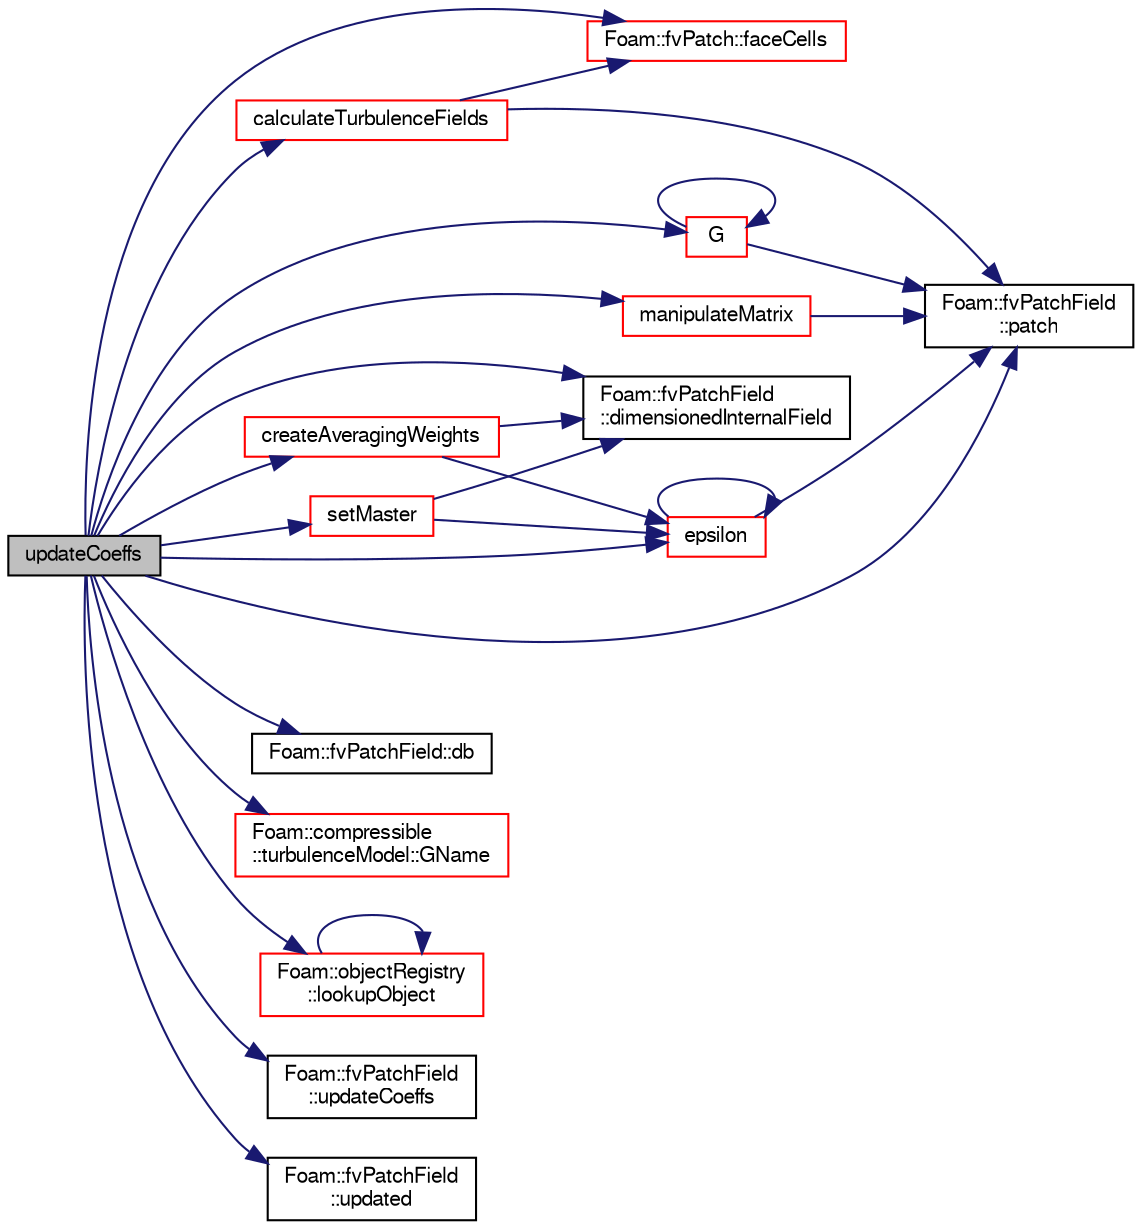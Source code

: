 digraph "updateCoeffs"
{
  bgcolor="transparent";
  edge [fontname="FreeSans",fontsize="10",labelfontname="FreeSans",labelfontsize="10"];
  node [fontname="FreeSans",fontsize="10",shape=record];
  rankdir="LR";
  Node2174 [label="updateCoeffs",height=0.2,width=0.4,color="black", fillcolor="grey75", style="filled", fontcolor="black"];
  Node2174 -> Node2175 [color="midnightblue",fontsize="10",style="solid",fontname="FreeSans"];
  Node2175 [label="calculateTurbulenceFields",height=0.2,width=0.4,color="red",URL="$a30682.html#ae66449fc0b530766847f6369c9d47e9e",tooltip="Main driver to calculate the turbulence fields. "];
  Node2175 -> Node2226 [color="midnightblue",fontsize="10",style="solid",fontname="FreeSans"];
  Node2226 [label="Foam::fvPatch::faceCells",height=0.2,width=0.4,color="red",URL="$a22870.html#afbfac825732ef2770fff4261b4e930e9",tooltip="Return faceCells. "];
  Node2175 -> Node2225 [color="midnightblue",fontsize="10",style="solid",fontname="FreeSans"];
  Node2225 [label="Foam::fvPatchField\l::patch",height=0.2,width=0.4,color="black",URL="$a22354.html#aca0923a4611f6166ffd8fa14d81864a4",tooltip="Return patch. "];
  Node2174 -> Node2250 [color="midnightblue",fontsize="10",style="solid",fontname="FreeSans"];
  Node2250 [label="createAveragingWeights",height=0.2,width=0.4,color="red",URL="$a30682.html#a7e3f26a2eb2d1d475fca3c80c5fa26f0",tooltip="Create the averaging weights for cells which are bounded by. "];
  Node2250 -> Node2248 [color="midnightblue",fontsize="10",style="solid",fontname="FreeSans"];
  Node2248 [label="Foam::fvPatchField\l::dimensionedInternalField",height=0.2,width=0.4,color="black",URL="$a22354.html#a1067b719c3281eb98ffda55196ca2033",tooltip="Return dimensioned internal field reference. "];
  Node2250 -> Node2249 [color="midnightblue",fontsize="10",style="solid",fontname="FreeSans"];
  Node2249 [label="epsilon",height=0.2,width=0.4,color="red",URL="$a30682.html#a9b1505024fca6dec524936103c6a9e78",tooltip="Return non-const access to the master&#39;s epsilon field. "];
  Node2249 -> Node2249 [color="midnightblue",fontsize="10",style="solid",fontname="FreeSans"];
  Node2249 -> Node2225 [color="midnightblue",fontsize="10",style="solid",fontname="FreeSans"];
  Node2174 -> Node2550 [color="midnightblue",fontsize="10",style="solid",fontname="FreeSans"];
  Node2550 [label="Foam::fvPatchField::db",height=0.2,width=0.4,color="black",URL="$a22354.html#a65cc75d9f80b1df5c3184fb2274a97f1",tooltip="Return local objectRegistry. "];
  Node2174 -> Node2248 [color="midnightblue",fontsize="10",style="solid",fontname="FreeSans"];
  Node2174 -> Node2249 [color="midnightblue",fontsize="10",style="solid",fontname="FreeSans"];
  Node2174 -> Node2226 [color="midnightblue",fontsize="10",style="solid",fontname="FreeSans"];
  Node2174 -> Node2551 [color="midnightblue",fontsize="10",style="solid",fontname="FreeSans"];
  Node2551 [label="G",height=0.2,width=0.4,color="red",URL="$a30682.html#ad35ace611250c5f497f21747c0920fec",tooltip="Return non-const access to the master&#39;s G field. "];
  Node2551 -> Node2551 [color="midnightblue",fontsize="10",style="solid",fontname="FreeSans"];
  Node2551 -> Node2225 [color="midnightblue",fontsize="10",style="solid",fontname="FreeSans"];
  Node2174 -> Node2552 [color="midnightblue",fontsize="10",style="solid",fontname="FreeSans"];
  Node2552 [label="Foam::compressible\l::turbulenceModel::GName",height=0.2,width=0.4,color="red",URL="$a30818.html#a530c14556551704a03baa28ac70a78a0",tooltip="Helper function to return the nam eof the turbulence G field. "];
  Node2174 -> Node2553 [color="midnightblue",fontsize="10",style="solid",fontname="FreeSans"];
  Node2553 [label="Foam::objectRegistry\l::lookupObject",height=0.2,width=0.4,color="red",URL="$a26326.html#a8b49296f8410366342c524250612c2aa",tooltip="Lookup and return the object of the given Type. "];
  Node2553 -> Node2553 [color="midnightblue",fontsize="10",style="solid",fontname="FreeSans"];
  Node2174 -> Node2554 [color="midnightblue",fontsize="10",style="solid",fontname="FreeSans"];
  Node2554 [label="manipulateMatrix",height=0.2,width=0.4,color="red",URL="$a30682.html#a3f0cafc1e1afd9a71ada8385e3fa343a",tooltip="Manipulate matrix. "];
  Node2554 -> Node2225 [color="midnightblue",fontsize="10",style="solid",fontname="FreeSans"];
  Node2174 -> Node2225 [color="midnightblue",fontsize="10",style="solid",fontname="FreeSans"];
  Node2174 -> Node2593 [color="midnightblue",fontsize="10",style="solid",fontname="FreeSans"];
  Node2593 [label="setMaster",height=0.2,width=0.4,color="red",URL="$a30682.html#af62f4355fcee4da87dbdf3b365d3d73a",tooltip="Set the master patch - master is responsible for updating all. "];
  Node2593 -> Node2248 [color="midnightblue",fontsize="10",style="solid",fontname="FreeSans"];
  Node2593 -> Node2249 [color="midnightblue",fontsize="10",style="solid",fontname="FreeSans"];
  Node2174 -> Node2596 [color="midnightblue",fontsize="10",style="solid",fontname="FreeSans"];
  Node2596 [label="Foam::fvPatchField\l::updateCoeffs",height=0.2,width=0.4,color="black",URL="$a22354.html#a7e24eafac629d3733181cd942d4c902f",tooltip="Update the coefficients associated with the patch field. "];
  Node2174 -> Node2597 [color="midnightblue",fontsize="10",style="solid",fontname="FreeSans"];
  Node2597 [label="Foam::fvPatchField\l::updated",height=0.2,width=0.4,color="black",URL="$a22354.html#adb515d6ca9be66613efaaeb72c9709db",tooltip="Return true if the boundary condition has already been updated. "];
}
